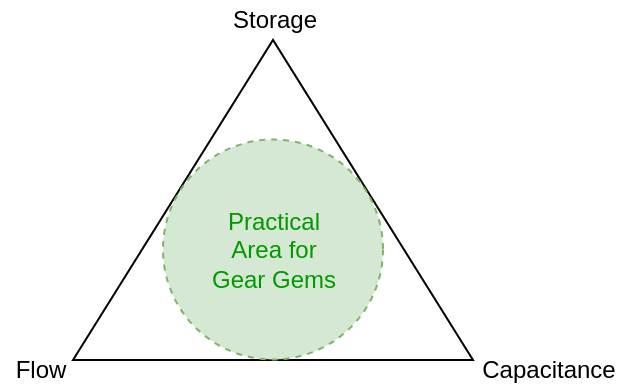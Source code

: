 <mxfile version="13.8.5" type="device"><diagram id="64uv-fIqDfH4PngAtKmm" name="Page-1"><mxGraphModel dx="813" dy="430" grid="1" gridSize="10" guides="1" tooltips="1" connect="1" arrows="1" fold="1" page="1" pageScale="1" pageWidth="850" pageHeight="1100" math="0" shadow="0"><root><mxCell id="0"/><mxCell id="1" parent="0"/><mxCell id="8hpd9oMPmCjxHp-vUevY-1" value="" style="triangle;whiteSpace=wrap;html=1;rotation=-90;" vertex="1" parent="1"><mxGeometry x="60.5" y="19" width="160" height="200" as="geometry"/></mxCell><mxCell id="8hpd9oMPmCjxHp-vUevY-2" value="Storage" style="text;html=1;align=center;verticalAlign=middle;resizable=0;points=[];autosize=1;" vertex="1" parent="1"><mxGeometry x="110.5" y="19" width="60" height="20" as="geometry"/></mxCell><mxCell id="8hpd9oMPmCjxHp-vUevY-3" value="Flow" style="text;html=1;align=center;verticalAlign=middle;resizable=0;points=[];autosize=1;" vertex="1" parent="1"><mxGeometry x="4" y="193.5" width="40" height="20" as="geometry"/></mxCell><mxCell id="8hpd9oMPmCjxHp-vUevY-4" value="Capacitance" style="text;html=1;align=center;verticalAlign=middle;resizable=0;points=[];autosize=1;" vertex="1" parent="1"><mxGeometry x="238" y="193.5" width="80" height="20" as="geometry"/></mxCell><mxCell id="8hpd9oMPmCjxHp-vUevY-8" value="" style="ellipse;whiteSpace=wrap;html=1;aspect=fixed;dashed=1;fillColor=#d5e8d4;strokeColor=#82b366;" vertex="1" parent="1"><mxGeometry x="85.5" y="88.75" width="110" height="110" as="geometry"/></mxCell><mxCell id="8hpd9oMPmCjxHp-vUevY-15" value="Practical Area for Gear Gems" style="text;html=1;strokeColor=none;fillColor=none;align=center;verticalAlign=middle;whiteSpace=wrap;rounded=0;fontColor=#009900;" vertex="1" parent="1"><mxGeometry x="105.75" y="108.75" width="69.5" height="70" as="geometry"/></mxCell></root></mxGraphModel></diagram></mxfile>